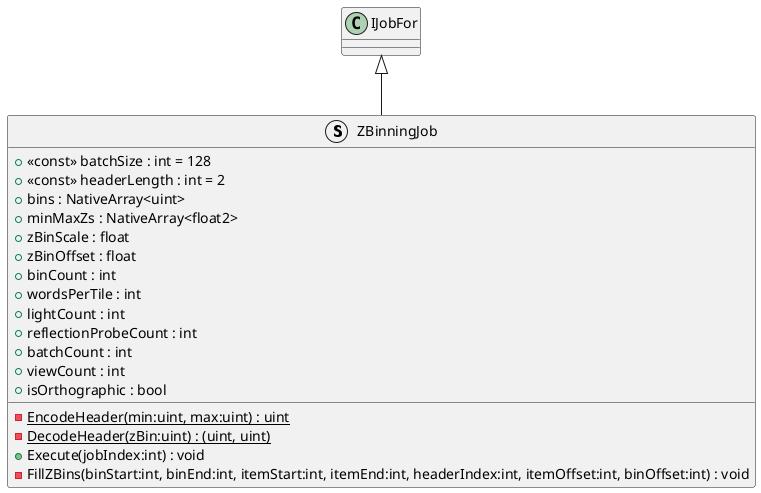 @startuml
struct ZBinningJob {
    + <<const>> batchSize : int = 128
    + <<const>> headerLength : int = 2
    + bins : NativeArray<uint>
    + minMaxZs : NativeArray<float2>
    + zBinScale : float
    + zBinOffset : float
    + binCount : int
    + wordsPerTile : int
    + lightCount : int
    + reflectionProbeCount : int
    + batchCount : int
    + viewCount : int
    + isOrthographic : bool
    {static} - EncodeHeader(min:uint, max:uint) : uint
    {static} - DecodeHeader(zBin:uint) : (uint, uint)
    + Execute(jobIndex:int) : void
    - FillZBins(binStart:int, binEnd:int, itemStart:int, itemEnd:int, headerIndex:int, itemOffset:int, binOffset:int) : void
}
IJobFor <|-- ZBinningJob
@enduml
